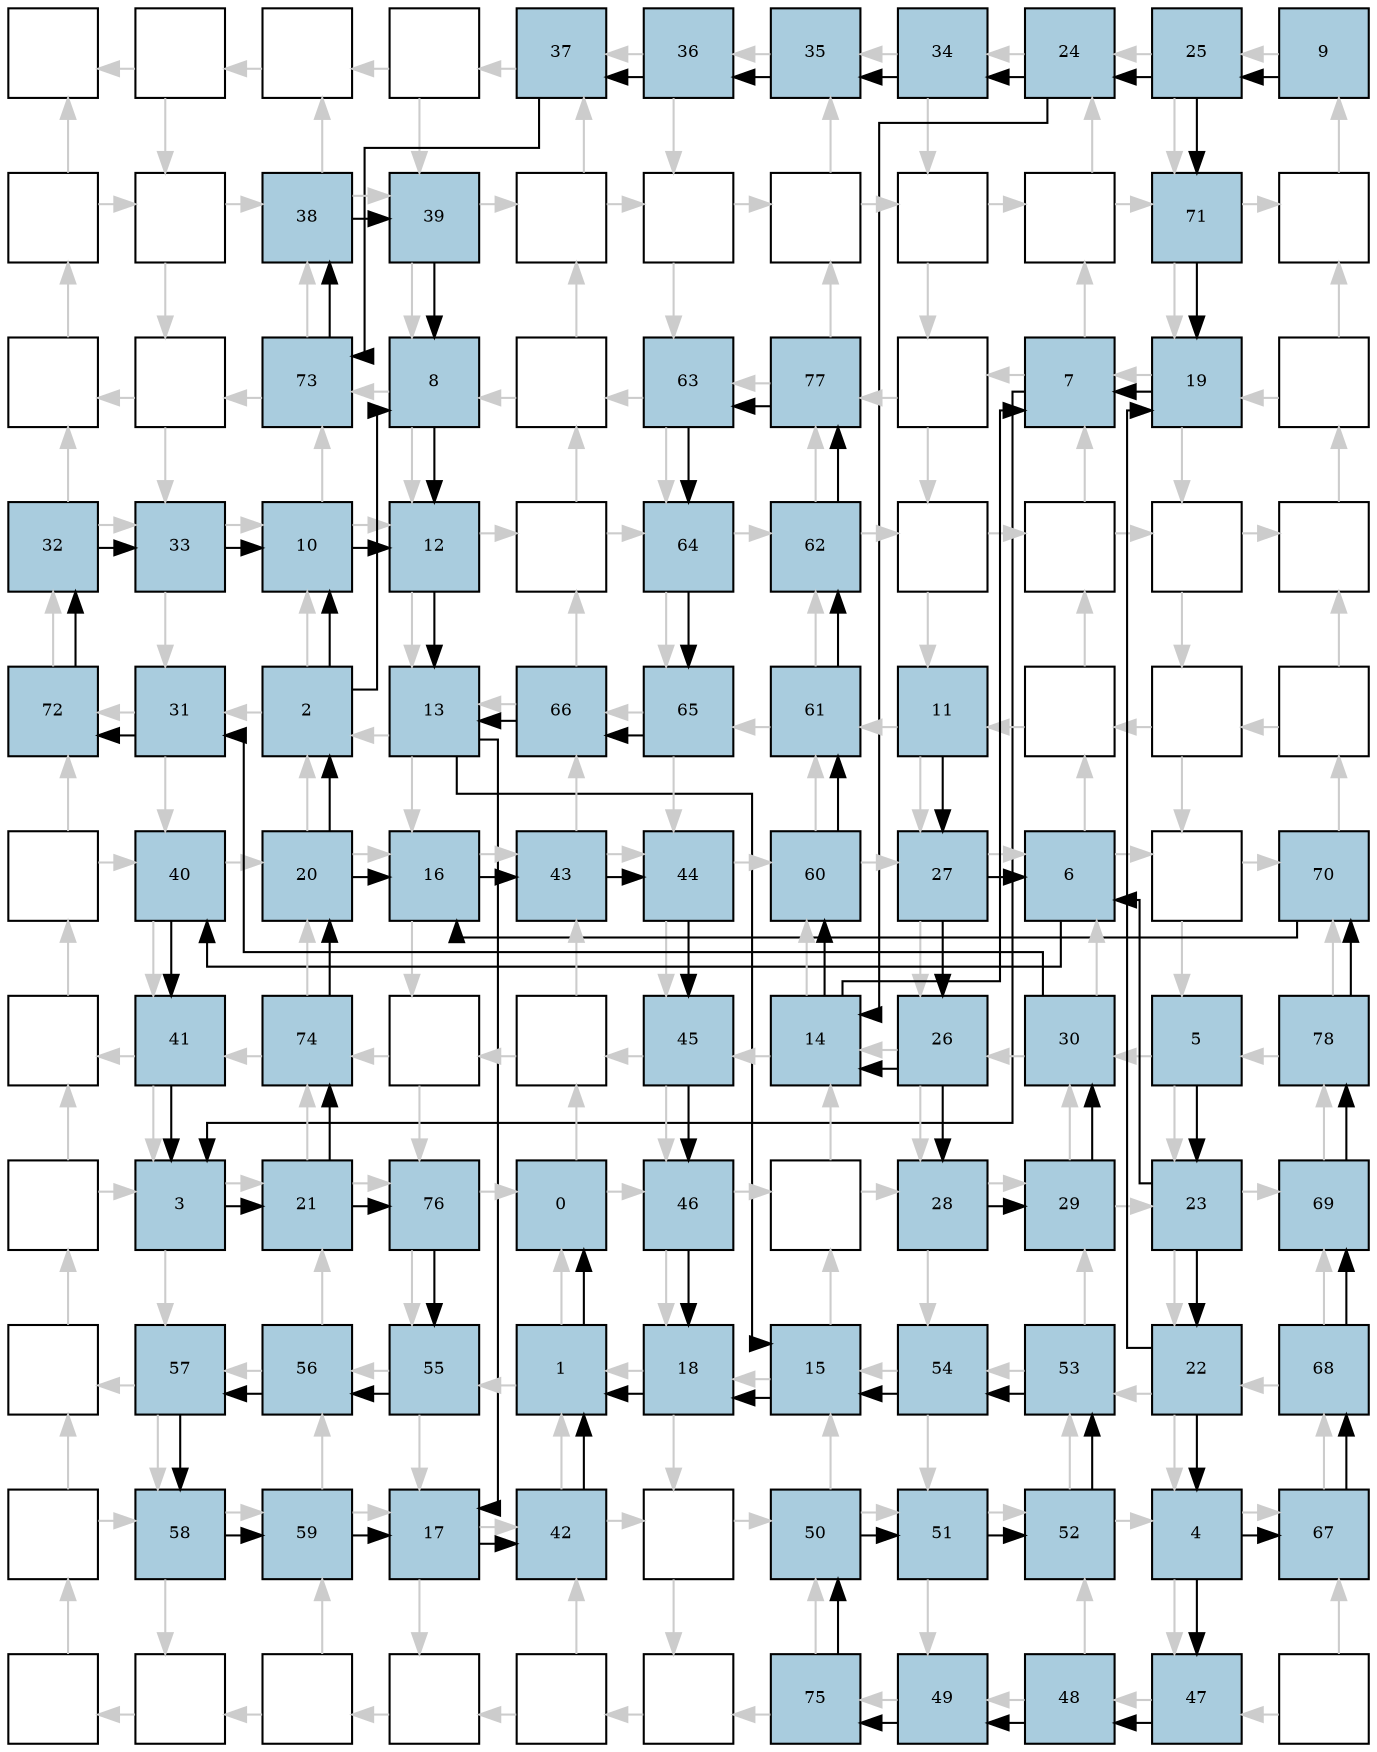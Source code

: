 digraph layout{
rankdir=TB; 

splines=ortho; 

node [style=filled shape=square fixedsize=true width=0.6];
0[label="", fontsize=8, fillcolor="#ffffff"];
1[label="", fontsize=8, fillcolor="#ffffff"];
2[label="", fontsize=8, fillcolor="#ffffff"];
3[label="", fontsize=8, fillcolor="#ffffff"];
4[label="37", fontsize=8, fillcolor="#a9ccde"];
5[label="36", fontsize=8, fillcolor="#a9ccde"];
6[label="35", fontsize=8, fillcolor="#a9ccde"];
7[label="34", fontsize=8, fillcolor="#a9ccde"];
8[label="24", fontsize=8, fillcolor="#a9ccde"];
9[label="25", fontsize=8, fillcolor="#a9ccde"];
10[label="9", fontsize=8, fillcolor="#a9ccde"];
11[label="", fontsize=8, fillcolor="#ffffff"];
12[label="", fontsize=8, fillcolor="#ffffff"];
13[label="38", fontsize=8, fillcolor="#a9ccde"];
14[label="39", fontsize=8, fillcolor="#a9ccde"];
15[label="", fontsize=8, fillcolor="#ffffff"];
16[label="", fontsize=8, fillcolor="#ffffff"];
17[label="", fontsize=8, fillcolor="#ffffff"];
18[label="", fontsize=8, fillcolor="#ffffff"];
19[label="", fontsize=8, fillcolor="#ffffff"];
20[label="71", fontsize=8, fillcolor="#a9ccde"];
21[label="", fontsize=8, fillcolor="#ffffff"];
22[label="", fontsize=8, fillcolor="#ffffff"];
23[label="", fontsize=8, fillcolor="#ffffff"];
24[label="73", fontsize=8, fillcolor="#a9ccde"];
25[label="8", fontsize=8, fillcolor="#a9ccde"];
26[label="", fontsize=8, fillcolor="#ffffff"];
27[label="63", fontsize=8, fillcolor="#a9ccde"];
28[label="77", fontsize=8, fillcolor="#a9ccde"];
29[label="", fontsize=8, fillcolor="#ffffff"];
30[label="7", fontsize=8, fillcolor="#a9ccde"];
31[label="19", fontsize=8, fillcolor="#a9ccde"];
32[label="", fontsize=8, fillcolor="#ffffff"];
33[label="32", fontsize=8, fillcolor="#a9ccde"];
34[label="33", fontsize=8, fillcolor="#a9ccde"];
35[label="10", fontsize=8, fillcolor="#a9ccde"];
36[label="12", fontsize=8, fillcolor="#a9ccde"];
37[label="", fontsize=8, fillcolor="#ffffff"];
38[label="64", fontsize=8, fillcolor="#a9ccde"];
39[label="62", fontsize=8, fillcolor="#a9ccde"];
40[label="", fontsize=8, fillcolor="#ffffff"];
41[label="", fontsize=8, fillcolor="#ffffff"];
42[label="", fontsize=8, fillcolor="#ffffff"];
43[label="", fontsize=8, fillcolor="#ffffff"];
44[label="72", fontsize=8, fillcolor="#a9ccde"];
45[label="31", fontsize=8, fillcolor="#a9ccde"];
46[label="2", fontsize=8, fillcolor="#a9ccde"];
47[label="13", fontsize=8, fillcolor="#a9ccde"];
48[label="66", fontsize=8, fillcolor="#a9ccde"];
49[label="65", fontsize=8, fillcolor="#a9ccde"];
50[label="61", fontsize=8, fillcolor="#a9ccde"];
51[label="11", fontsize=8, fillcolor="#a9ccde"];
52[label="", fontsize=8, fillcolor="#ffffff"];
53[label="", fontsize=8, fillcolor="#ffffff"];
54[label="", fontsize=8, fillcolor="#ffffff"];
55[label="", fontsize=8, fillcolor="#ffffff"];
56[label="40", fontsize=8, fillcolor="#a9ccde"];
57[label="20", fontsize=8, fillcolor="#a9ccde"];
58[label="16", fontsize=8, fillcolor="#a9ccde"];
59[label="43", fontsize=8, fillcolor="#a9ccde"];
60[label="44", fontsize=8, fillcolor="#a9ccde"];
61[label="60", fontsize=8, fillcolor="#a9ccde"];
62[label="27", fontsize=8, fillcolor="#a9ccde"];
63[label="6", fontsize=8, fillcolor="#a9ccde"];
64[label="", fontsize=8, fillcolor="#ffffff"];
65[label="70", fontsize=8, fillcolor="#a9ccde"];
66[label="", fontsize=8, fillcolor="#ffffff"];
67[label="41", fontsize=8, fillcolor="#a9ccde"];
68[label="74", fontsize=8, fillcolor="#a9ccde"];
69[label="", fontsize=8, fillcolor="#ffffff"];
70[label="", fontsize=8, fillcolor="#ffffff"];
71[label="45", fontsize=8, fillcolor="#a9ccde"];
72[label="14", fontsize=8, fillcolor="#a9ccde"];
73[label="26", fontsize=8, fillcolor="#a9ccde"];
74[label="30", fontsize=8, fillcolor="#a9ccde"];
75[label="5", fontsize=8, fillcolor="#a9ccde"];
76[label="78", fontsize=8, fillcolor="#a9ccde"];
77[label="", fontsize=8, fillcolor="#ffffff"];
78[label="3", fontsize=8, fillcolor="#a9ccde"];
79[label="21", fontsize=8, fillcolor="#a9ccde"];
80[label="76", fontsize=8, fillcolor="#a9ccde"];
81[label="0", fontsize=8, fillcolor="#a9ccde"];
82[label="46", fontsize=8, fillcolor="#a9ccde"];
83[label="", fontsize=8, fillcolor="#ffffff"];
84[label="28", fontsize=8, fillcolor="#a9ccde"];
85[label="29", fontsize=8, fillcolor="#a9ccde"];
86[label="23", fontsize=8, fillcolor="#a9ccde"];
87[label="69", fontsize=8, fillcolor="#a9ccde"];
88[label="", fontsize=8, fillcolor="#ffffff"];
89[label="57", fontsize=8, fillcolor="#a9ccde"];
90[label="56", fontsize=8, fillcolor="#a9ccde"];
91[label="55", fontsize=8, fillcolor="#a9ccde"];
92[label="1", fontsize=8, fillcolor="#a9ccde"];
93[label="18", fontsize=8, fillcolor="#a9ccde"];
94[label="15", fontsize=8, fillcolor="#a9ccde"];
95[label="54", fontsize=8, fillcolor="#a9ccde"];
96[label="53", fontsize=8, fillcolor="#a9ccde"];
97[label="22", fontsize=8, fillcolor="#a9ccde"];
98[label="68", fontsize=8, fillcolor="#a9ccde"];
99[label="", fontsize=8, fillcolor="#ffffff"];
100[label="58", fontsize=8, fillcolor="#a9ccde"];
101[label="59", fontsize=8, fillcolor="#a9ccde"];
102[label="17", fontsize=8, fillcolor="#a9ccde"];
103[label="42", fontsize=8, fillcolor="#a9ccde"];
104[label="", fontsize=8, fillcolor="#ffffff"];
105[label="50", fontsize=8, fillcolor="#a9ccde"];
106[label="51", fontsize=8, fillcolor="#a9ccde"];
107[label="52", fontsize=8, fillcolor="#a9ccde"];
108[label="4", fontsize=8, fillcolor="#a9ccde"];
109[label="67", fontsize=8, fillcolor="#a9ccde"];
110[label="", fontsize=8, fillcolor="#ffffff"];
111[label="", fontsize=8, fillcolor="#ffffff"];
112[label="", fontsize=8, fillcolor="#ffffff"];
113[label="", fontsize=8, fillcolor="#ffffff"];
114[label="", fontsize=8, fillcolor="#ffffff"];
115[label="", fontsize=8, fillcolor="#ffffff"];
116[label="75", fontsize=8, fillcolor="#a9ccde"];
117[label="49", fontsize=8, fillcolor="#a9ccde"];
118[label="48", fontsize=8, fillcolor="#a9ccde"];
119[label="47", fontsize=8, fillcolor="#a9ccde"];
120[label="", fontsize=8, fillcolor="#ffffff"];
edge [constraint=false, style=vis];
1 -> 0 [color="#cccccc"];
1 -> 12 [color="#cccccc"];
2 -> 1 [color="#cccccc"];
3 -> 2 [color="#cccccc"];
3 -> 14 [color="#cccccc"];
4 -> 3 [color="#cccccc"];
5 -> 4 [color="#cccccc"];
5 -> 16 [color="#cccccc"];
6 -> 5 [color="#cccccc"];
7 -> 6 [color="#cccccc"];
7 -> 18 [color="#cccccc"];
8 -> 7 [color="#cccccc"];
9 -> 8 [color="#cccccc"];
9 -> 20 [color="#cccccc"];
10 -> 9 [color="#cccccc"];
11 -> 12 [color="#cccccc"];
11 -> 0 [color="#cccccc"];
12 -> 23 [color="#cccccc"];
12 -> 13 [color="#cccccc"];
13 -> 14 [color="#cccccc"];
13 -> 2 [color="#cccccc"];
14 -> 25 [color="#cccccc"];
14 -> 15 [color="#cccccc"];
15 -> 16 [color="#cccccc"];
15 -> 4 [color="#cccccc"];
16 -> 27 [color="#cccccc"];
16 -> 17 [color="#cccccc"];
17 -> 18 [color="#cccccc"];
17 -> 6 [color="#cccccc"];
18 -> 29 [color="#cccccc"];
18 -> 19 [color="#cccccc"];
19 -> 20 [color="#cccccc"];
19 -> 8 [color="#cccccc"];
20 -> 31 [color="#cccccc"];
20 -> 21 [color="#cccccc"];
21 -> 10 [color="#cccccc"];
22 -> 11 [color="#cccccc"];
23 -> 22 [color="#cccccc"];
23 -> 34 [color="#cccccc"];
24 -> 13 [color="#cccccc"];
24 -> 23 [color="#cccccc"];
25 -> 24 [color="#cccccc"];
25 -> 36 [color="#cccccc"];
26 -> 15 [color="#cccccc"];
26 -> 25 [color="#cccccc"];
27 -> 26 [color="#cccccc"];
27 -> 38 [color="#cccccc"];
28 -> 17 [color="#cccccc"];
28 -> 27 [color="#cccccc"];
29 -> 28 [color="#cccccc"];
29 -> 40 [color="#cccccc"];
30 -> 19 [color="#cccccc"];
30 -> 29 [color="#cccccc"];
31 -> 30 [color="#cccccc"];
31 -> 42 [color="#cccccc"];
32 -> 21 [color="#cccccc"];
32 -> 31 [color="#cccccc"];
33 -> 34 [color="#cccccc"];
33 -> 22 [color="#cccccc"];
34 -> 45 [color="#cccccc"];
34 -> 35 [color="#cccccc"];
35 -> 36 [color="#cccccc"];
35 -> 24 [color="#cccccc"];
36 -> 47 [color="#cccccc"];
36 -> 37 [color="#cccccc"];
37 -> 38 [color="#cccccc"];
37 -> 26 [color="#cccccc"];
38 -> 49 [color="#cccccc"];
38 -> 39 [color="#cccccc"];
39 -> 40 [color="#cccccc"];
39 -> 28 [color="#cccccc"];
40 -> 51 [color="#cccccc"];
40 -> 41 [color="#cccccc"];
41 -> 42 [color="#cccccc"];
41 -> 30 [color="#cccccc"];
42 -> 53 [color="#cccccc"];
42 -> 43 [color="#cccccc"];
43 -> 32 [color="#cccccc"];
44 -> 33 [color="#cccccc"];
45 -> 44 [color="#cccccc"];
45 -> 56 [color="#cccccc"];
46 -> 35 [color="#cccccc"];
46 -> 45 [color="#cccccc"];
47 -> 46 [color="#cccccc"];
47 -> 58 [color="#cccccc"];
48 -> 37 [color="#cccccc"];
48 -> 47 [color="#cccccc"];
49 -> 48 [color="#cccccc"];
49 -> 60 [color="#cccccc"];
50 -> 39 [color="#cccccc"];
50 -> 49 [color="#cccccc"];
51 -> 50 [color="#cccccc"];
51 -> 62 [color="#cccccc"];
52 -> 41 [color="#cccccc"];
52 -> 51 [color="#cccccc"];
53 -> 52 [color="#cccccc"];
53 -> 64 [color="#cccccc"];
54 -> 43 [color="#cccccc"];
54 -> 53 [color="#cccccc"];
55 -> 56 [color="#cccccc"];
55 -> 44 [color="#cccccc"];
56 -> 67 [color="#cccccc"];
56 -> 57 [color="#cccccc"];
57 -> 58 [color="#cccccc"];
57 -> 46 [color="#cccccc"];
58 -> 69 [color="#cccccc"];
58 -> 59 [color="#cccccc"];
59 -> 60 [color="#cccccc"];
59 -> 48 [color="#cccccc"];
60 -> 71 [color="#cccccc"];
60 -> 61 [color="#cccccc"];
61 -> 62 [color="#cccccc"];
61 -> 50 [color="#cccccc"];
62 -> 73 [color="#cccccc"];
62 -> 63 [color="#cccccc"];
63 -> 64 [color="#cccccc"];
63 -> 52 [color="#cccccc"];
64 -> 75 [color="#cccccc"];
64 -> 65 [color="#cccccc"];
65 -> 54 [color="#cccccc"];
66 -> 55 [color="#cccccc"];
67 -> 66 [color="#cccccc"];
67 -> 78 [color="#cccccc"];
68 -> 57 [color="#cccccc"];
68 -> 67 [color="#cccccc"];
69 -> 68 [color="#cccccc"];
69 -> 80 [color="#cccccc"];
70 -> 59 [color="#cccccc"];
70 -> 69 [color="#cccccc"];
71 -> 70 [color="#cccccc"];
71 -> 82 [color="#cccccc"];
72 -> 61 [color="#cccccc"];
72 -> 71 [color="#cccccc"];
73 -> 72 [color="#cccccc"];
73 -> 84 [color="#cccccc"];
74 -> 63 [color="#cccccc"];
74 -> 73 [color="#cccccc"];
75 -> 74 [color="#cccccc"];
75 -> 86 [color="#cccccc"];
76 -> 65 [color="#cccccc"];
76 -> 75 [color="#cccccc"];
77 -> 78 [color="#cccccc"];
77 -> 66 [color="#cccccc"];
78 -> 89 [color="#cccccc"];
78 -> 79 [color="#cccccc"];
79 -> 80 [color="#cccccc"];
79 -> 68 [color="#cccccc"];
80 -> 91 [color="#cccccc"];
80 -> 81 [color="#cccccc"];
81 -> 82 [color="#cccccc"];
81 -> 70 [color="#cccccc"];
82 -> 93 [color="#cccccc"];
82 -> 83 [color="#cccccc"];
83 -> 84 [color="#cccccc"];
83 -> 72 [color="#cccccc"];
84 -> 95 [color="#cccccc"];
84 -> 85 [color="#cccccc"];
85 -> 86 [color="#cccccc"];
85 -> 74 [color="#cccccc"];
86 -> 97 [color="#cccccc"];
86 -> 87 [color="#cccccc"];
87 -> 76 [color="#cccccc"];
88 -> 77 [color="#cccccc"];
89 -> 88 [color="#cccccc"];
89 -> 100 [color="#cccccc"];
90 -> 79 [color="#cccccc"];
90 -> 89 [color="#cccccc"];
91 -> 90 [color="#cccccc"];
91 -> 102 [color="#cccccc"];
92 -> 81 [color="#cccccc"];
92 -> 91 [color="#cccccc"];
93 -> 92 [color="#cccccc"];
93 -> 104 [color="#cccccc"];
94 -> 83 [color="#cccccc"];
94 -> 93 [color="#cccccc"];
95 -> 94 [color="#cccccc"];
95 -> 106 [color="#cccccc"];
96 -> 85 [color="#cccccc"];
96 -> 95 [color="#cccccc"];
97 -> 96 [color="#cccccc"];
97 -> 108 [color="#cccccc"];
98 -> 87 [color="#cccccc"];
98 -> 97 [color="#cccccc"];
99 -> 100 [color="#cccccc"];
99 -> 88 [color="#cccccc"];
100 -> 111 [color="#cccccc"];
100 -> 101 [color="#cccccc"];
101 -> 102 [color="#cccccc"];
101 -> 90 [color="#cccccc"];
102 -> 113 [color="#cccccc"];
102 -> 103 [color="#cccccc"];
103 -> 104 [color="#cccccc"];
103 -> 92 [color="#cccccc"];
104 -> 115 [color="#cccccc"];
104 -> 105 [color="#cccccc"];
105 -> 106 [color="#cccccc"];
105 -> 94 [color="#cccccc"];
106 -> 117 [color="#cccccc"];
106 -> 107 [color="#cccccc"];
107 -> 108 [color="#cccccc"];
107 -> 96 [color="#cccccc"];
108 -> 119 [color="#cccccc"];
108 -> 109 [color="#cccccc"];
109 -> 98 [color="#cccccc"];
110 -> 99 [color="#cccccc"];
111 -> 110 [color="#cccccc"];
112 -> 101 [color="#cccccc"];
112 -> 111 [color="#cccccc"];
113 -> 112 [color="#cccccc"];
114 -> 103 [color="#cccccc"];
114 -> 113 [color="#cccccc"];
115 -> 114 [color="#cccccc"];
116 -> 105 [color="#cccccc"];
116 -> 115 [color="#cccccc"];
117 -> 116 [color="#cccccc"];
118 -> 107 [color="#cccccc"];
118 -> 117 [color="#cccccc"];
119 -> 118 [color="#cccccc"];
120 -> 109 [color="#cccccc"];
120 -> 119 [color="#cccccc"];
25 -> 36;
35 -> 36;
51 -> 62;
62 -> 73;
10 -> 9;
9 -> 8;
8 -> 72;
73 -> 72;
46 -> 35;
73 -> 84;
84 -> 85;
85 -> 74;
74 -> 45;
45 -> 44;
44 -> 33;
33 -> 34;
34 -> 35;
46 -> 25;
8 -> 7;
7 -> 6;
6 -> 5;
5 -> 4;
4 -> 24;
24 -> 13;
13 -> 14;
14 -> 25;
63 -> 56;
56 -> 67;
67 -> 78;
30 -> 78;
75 -> 86;
86 -> 97;
86 -> 63;
62 -> 63;
31 -> 30;
72 -> 30;
79 -> 68;
68 -> 57;
93 -> 92;
102 -> 103;
103 -> 92;
58 -> 59;
59 -> 60;
60 -> 71;
71 -> 82;
82 -> 93;
94 -> 93;
47 -> 94;
108 -> 119;
119 -> 118;
118 -> 117;
117 -> 116;
116 -> 105;
105 -> 106;
106 -> 107;
107 -> 96;
96 -> 95;
95 -> 94;
57 -> 46;
47 -> 102;
79 -> 80;
80 -> 91;
91 -> 90;
90 -> 89;
89 -> 100;
100 -> 101;
101 -> 102;
97 -> 108;
92 -> 81;
72 -> 61;
61 -> 50;
50 -> 39;
39 -> 28;
28 -> 27;
27 -> 38;
38 -> 49;
49 -> 48;
48 -> 47;
36 -> 47;
57 -> 58;
108 -> 109;
109 -> 98;
98 -> 87;
87 -> 76;
76 -> 65;
65 -> 58;
78 -> 79;
97 -> 31;
9 -> 20;
20 -> 31;
edge [constraint=true, style=invis];
0 -> 11 -> 22 -> 33 -> 44 -> 55 -> 66 -> 77 -> 88 -> 99 -> 110;
1 -> 12 -> 23 -> 34 -> 45 -> 56 -> 67 -> 78 -> 89 -> 100 -> 111;
2 -> 13 -> 24 -> 35 -> 46 -> 57 -> 68 -> 79 -> 90 -> 101 -> 112;
3 -> 14 -> 25 -> 36 -> 47 -> 58 -> 69 -> 80 -> 91 -> 102 -> 113;
4 -> 15 -> 26 -> 37 -> 48 -> 59 -> 70 -> 81 -> 92 -> 103 -> 114;
5 -> 16 -> 27 -> 38 -> 49 -> 60 -> 71 -> 82 -> 93 -> 104 -> 115;
6 -> 17 -> 28 -> 39 -> 50 -> 61 -> 72 -> 83 -> 94 -> 105 -> 116;
7 -> 18 -> 29 -> 40 -> 51 -> 62 -> 73 -> 84 -> 95 -> 106 -> 117;
8 -> 19 -> 30 -> 41 -> 52 -> 63 -> 74 -> 85 -> 96 -> 107 -> 118;
9 -> 20 -> 31 -> 42 -> 53 -> 64 -> 75 -> 86 -> 97 -> 108 -> 119;
10 -> 21 -> 32 -> 43 -> 54 -> 65 -> 76 -> 87 -> 98 -> 109 -> 120;
rank = same { 0 -> 1 -> 2 -> 3 -> 4 -> 5 -> 6 -> 7 -> 8 -> 9 -> 10;};
rank = same { 11 -> 12 -> 13 -> 14 -> 15 -> 16 -> 17 -> 18 -> 19 -> 20 -> 21;};
rank = same { 22 -> 23 -> 24 -> 25 -> 26 -> 27 -> 28 -> 29 -> 30 -> 31 -> 32;};
rank = same { 33 -> 34 -> 35 -> 36 -> 37 -> 38 -> 39 -> 40 -> 41 -> 42 -> 43;};
rank = same { 44 -> 45 -> 46 -> 47 -> 48 -> 49 -> 50 -> 51 -> 52 -> 53 -> 54;};
rank = same { 55 -> 56 -> 57 -> 58 -> 59 -> 60 -> 61 -> 62 -> 63 -> 64 -> 65;};
rank = same { 66 -> 67 -> 68 -> 69 -> 70 -> 71 -> 72 -> 73 -> 74 -> 75 -> 76;};
rank = same { 77 -> 78 -> 79 -> 80 -> 81 -> 82 -> 83 -> 84 -> 85 -> 86 -> 87;};
rank = same { 88 -> 89 -> 90 -> 91 -> 92 -> 93 -> 94 -> 95 -> 96 -> 97 -> 98;};
rank = same { 99 -> 100 -> 101 -> 102 -> 103 -> 104 -> 105 -> 106 -> 107 -> 108 -> 109;};
rank = same { 110 -> 111 -> 112 -> 113 -> 114 -> 115 -> 116 -> 117 -> 118 -> 119 -> 120;};
}
